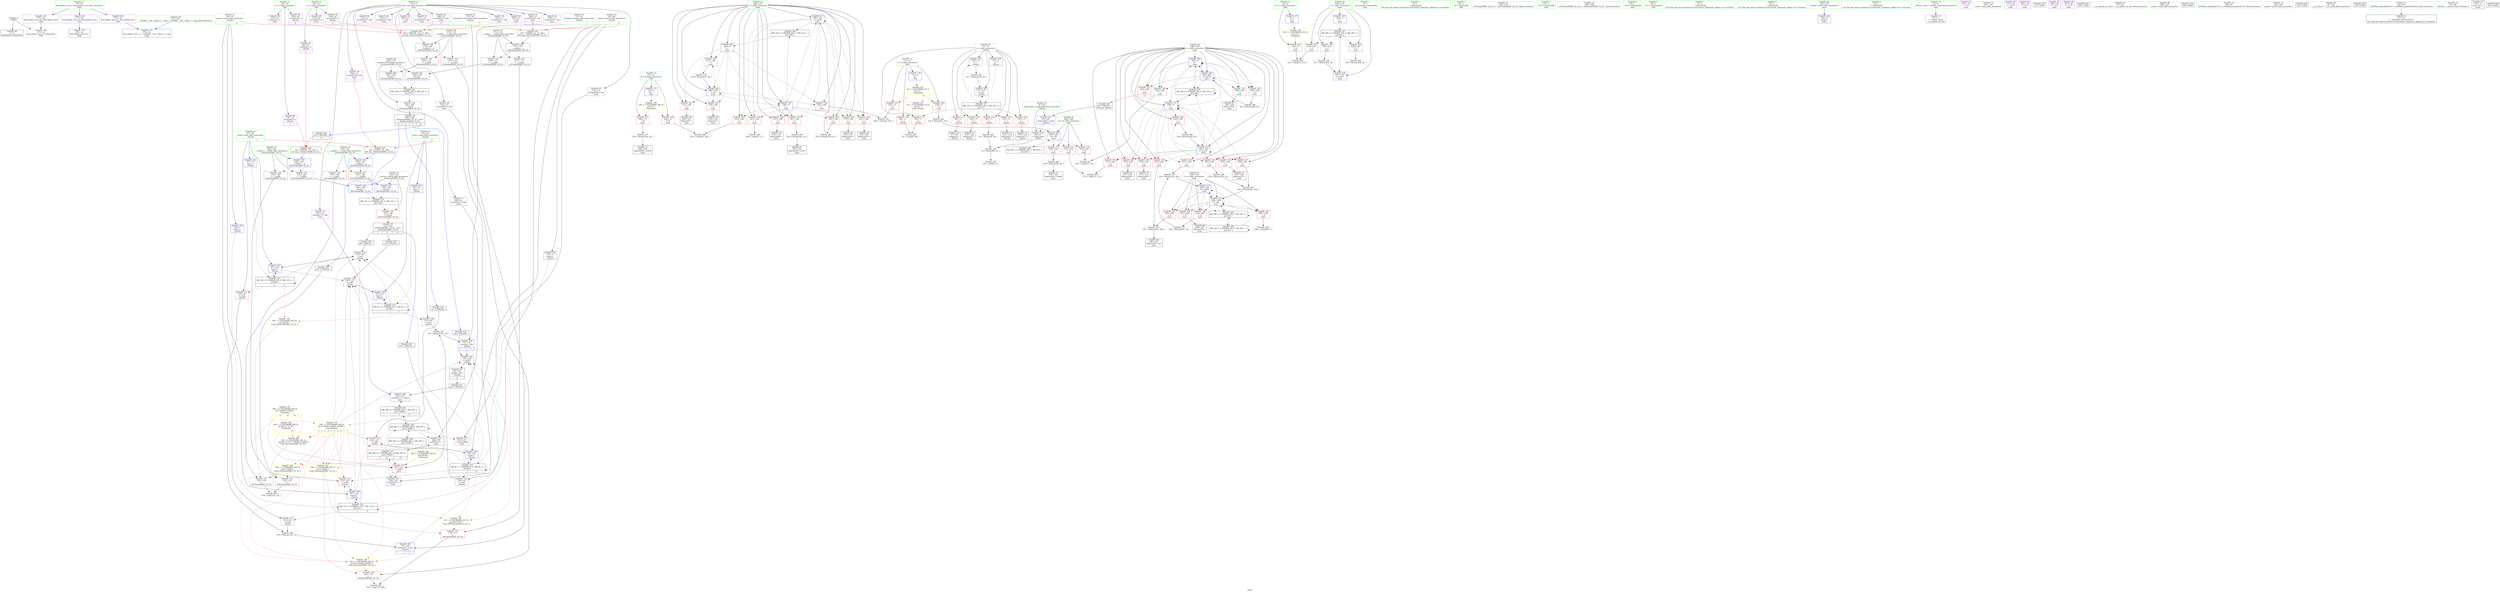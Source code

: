 digraph "SVFG" {
	label="SVFG";

	Node0x55add9ee6390 [shape=record,color=grey,label="{NodeID: 0\nNullPtr}"];
	Node0x55add9ee6390 -> Node0x55add9f0aa70[style=solid];
	Node0x55add9ee6390 -> Node0x55add9f12680[style=solid];
	Node0x55add9f51c40 [shape=record,color=black,label="{NodeID: 443\n142 = PHI(67, 63, 296, )\n0th arg _ZSt3minIiERKT_S2_S2_ }"];
	Node0x55add9f51c40 -> Node0x55add9f0d240[style=solid];
	Node0x55add9f335b0 [shape=record,color=yellow,style=double,label="{NodeID: 360\n32V_1 = ENCHI(MR_32V_0)\npts\{66 70 74 76 190000 210000 \}\nFun[_ZSt3minIiERKT_S2_S2_]}"];
	Node0x55add9f335b0 -> Node0x55add9f0fcf0[style=dashed];
	Node0x55add9f19d30 [shape=record,color=grey,label="{NodeID: 277\n345 = Binary(344, 92, )\n}"];
	Node0x55add9f19d30 -> Node0x55add9f0bc50[style=solid];
	Node0x55add9f0d240 [shape=record,color=blue,label="{NodeID: 194\n146\<--142\n__a.addr\<--__a\n_ZSt3minIiERKT_S2_S2_\n}"];
	Node0x55add9f0d240 -> Node0x55add9f0f9b0[style=dashed];
	Node0x55add9f0d240 -> Node0x55add9f0fa80[style=dashed];
	Node0x55add9f0a640 [shape=record,color=red,label="{NodeID: 111\n135\<--67\n\<--ymin\n_Z4calci\n}"];
	Node0x55add9f0a640 -> Node0x55add9f1adb0[style=solid];
	Node0x55add9f08940 [shape=record,color=green,label="{NodeID: 28\n71\<--72\ni\<--i_field_insensitive\n_Z4calci\n}"];
	Node0x55add9f08940 -> Node0x55add9f0a7e0[style=solid];
	Node0x55add9f08940 -> Node0x55add9f0a8b0[style=solid];
	Node0x55add9f08940 -> Node0x55add9f0f0c0[style=solid];
	Node0x55add9f08940 -> Node0x55add9f0f190[style=solid];
	Node0x55add9f08940 -> Node0x55add9f0f260[style=solid];
	Node0x55add9f08940 -> Node0x55add9f0f330[style=solid];
	Node0x55add9f08940 -> Node0x55add9f0f400[style=solid];
	Node0x55add9f08940 -> Node0x55add9f12b90[style=solid];
	Node0x55add9f08940 -> Node0x55add9f12fa0[style=solid];
	Node0x55add9f27680 [shape=record,color=black,label="{NodeID: 305\nMR_54V_2 = PHI(MR_54V_3, MR_54V_1, )\npts\{199 \}\n}"];
	Node0x55add9f27680 -> Node0x55add9f0dda0[style=dashed];
	Node0x55add9f27680 -> Node0x55add9f0e010[style=dashed];
	Node0x55add9f27680 -> Node0x55add9f27680[style=dashed];
	Node0x55add9f10440 [shape=record,color=red,label="{NodeID: 139\n224\<--196\n\<--i\nmain\n}"];
	Node0x55add9f10440 -> Node0x55add9f1c130[style=solid];
	Node0x55add9f0b020 [shape=record,color=black,label="{NodeID: 56\n59\<--139\n_Z4calci_ret\<--\n_Z4calci\n|{<s0>11}}"];
	Node0x55add9f0b020:s0 -> Node0x55add9f51080[style=solid,color=blue];
	Node0x55add9f11b00 [shape=record,color=red,label="{NodeID: 167\n213\<--202\n\<--t\nmain\n}"];
	Node0x55add9f11b00 -> Node0x55add9f1bfb0[style=solid];
	Node0x55add9f0c6e0 [shape=record,color=purple,label="{NodeID: 84\n315\<--15\narrayidx45\<--tab\nmain\n}"];
	Node0x55add9ee6650 [shape=record,color=green,label="{NodeID: 1\n7\<--1\n__dso_handle\<--dummyObj\nGlob }"];
	Node0x55add9f336f0 [shape=record,color=yellow,style=double,label="{NodeID: 361\n2V_1 = ENCHI(MR_2V_0)\npts\{12 \}\nFun[_Z4calci]}"];
	Node0x55add9f336f0 -> Node0x55add9f09fc0[style=dashed];
	Node0x55add9f19eb0 [shape=record,color=grey,label="{NodeID: 278\n357 = Binary(356, 92, )\n}"];
	Node0x55add9f19eb0 -> Node0x55add9f155a0[style=solid];
	Node0x55add9f0d310 [shape=record,color=blue,label="{NodeID: 195\n148\<--143\n__b.addr\<--__b\n_ZSt3minIiERKT_S2_S2_\n}"];
	Node0x55add9f0d310 -> Node0x55add9f0fb50[style=dashed];
	Node0x55add9f0d310 -> Node0x55add9f0fc20[style=dashed];
	Node0x55add9f0a710 [shape=record,color=red,label="{NodeID: 112\n134\<--69\n\<--ymax\n_Z4calci\n}"];
	Node0x55add9f0a710 -> Node0x55add9f1adb0[style=solid];
	Node0x55add9f08a10 [shape=record,color=green,label="{NodeID: 29\n73\<--74\nref.tmp\<--ref.tmp_field_insensitive\n_Z4calci\n|{|<s1>7}}"];
	Node0x55add9f08a10 -> Node0x55add9f0d0a0[style=solid];
	Node0x55add9f08a10:s1 -> Node0x55add9f51700[style=solid,color=red];
	Node0x55add9f27b80 [shape=record,color=black,label="{NodeID: 306\nMR_56V_2 = PHI(MR_56V_3, MR_56V_1, )\npts\{201 \}\n}"];
	Node0x55add9f27b80 -> Node0x55add9f15190[style=dashed];
	Node0x55add9f27b80 -> Node0x55add9f27b80[style=dashed];
	Node0x55add9f27b80 -> Node0x55add9f30180[style=dashed];
	Node0x55add9f10510 [shape=record,color=red,label="{NodeID: 140\n228\<--196\n\<--i\nmain\n}"];
	Node0x55add9f10510 -> Node0x55add9f0b290[style=solid];
	Node0x55add9f0b0f0 [shape=record,color=black,label="{NodeID: 57\n141\<--164\n_ZSt3minIiERKT_S2_S2__ret\<--\n_ZSt3minIiERKT_S2_S2_\n|{<s0>3|<s1>5|<s2>13}}"];
	Node0x55add9f0b0f0:s0 -> Node0x55add9f50a10[style=solid,color=blue];
	Node0x55add9f0b0f0:s1 -> Node0x55add9f50830[style=solid,color=blue];
	Node0x55add9f0b0f0:s2 -> Node0x55add9f51560[style=solid,color=blue];
	Node0x55add9f11bd0 [shape=record,color=red,label="{NodeID: 168\n338\<--202\n\<--t\nmain\n}"];
	Node0x55add9f11bd0 -> Node0x55add9f1a7b0[style=solid];
	Node0x55add9f0c7b0 [shape=record,color=purple,label="{NodeID: 85\n318\<--15\narrayidx47\<--tab\nmain\n}"];
	Node0x55add9f0c7b0 -> Node0x55add9f15260[style=solid];
	Node0x55add9ee6420 [shape=record,color=green,label="{NodeID: 2\n9\<--1\n\<--dummyObj\nCan only get source location for instruction, argument, global var or function.}"];
	Node0x55add9f1a030 [shape=record,color=grey,label="{NodeID: 279\n307 = Binary(305, 306, )\n}"];
	Node0x55add9f1a030 -> Node0x55add9f0b9e0[style=solid];
	Node0x55add9f0d3e0 [shape=record,color=blue,label="{NodeID: 196\n144\<--158\nretval\<--\n_ZSt3minIiERKT_S2_S2_\n}"];
	Node0x55add9f0d3e0 -> Node0x55add9f28f80[style=dashed];
	Node0x55add9f0a7e0 [shape=record,color=red,label="{NodeID: 113\n85\<--71\n\<--i\n_Z4calci\n}"];
	Node0x55add9f0a7e0 -> Node0x55add9f1bcb0[style=solid];
	Node0x55add9f08ae0 [shape=record,color=green,label="{NodeID: 30\n75\<--76\nref.tmp10\<--ref.tmp10_field_insensitive\n_Z4calci\n|{|<s1>7}}"];
	Node0x55add9f08ae0 -> Node0x55add9f0d170[style=solid];
	Node0x55add9f08ae0:s1 -> Node0x55add9f51a40[style=solid,color=red];
	Node0x55add9f28080 [shape=record,color=black,label="{NodeID: 307\nMR_58V_3 = PHI(MR_58V_4, MR_58V_2, )\npts\{203 \}\n}"];
	Node0x55add9f28080 -> Node0x55add9f11b00[style=dashed];
	Node0x55add9f28080 -> Node0x55add9f11bd0[style=dashed];
	Node0x55add9f28080 -> Node0x55add9f11ca0[style=dashed];
	Node0x55add9f28080 -> Node0x55add9f155a0[style=dashed];
	Node0x55add9f105e0 [shape=record,color=red,label="{NodeID: 141\n231\<--196\n\<--i\nmain\n}"];
	Node0x55add9f105e0 -> Node0x55add9f0b360[style=solid];
	Node0x55add9f0b1c0 [shape=record,color=black,label="{NodeID: 58\n166\<--189\n_ZSt3maxIiERKT_S2_S2__ret\<--\n_ZSt3maxIiERKT_S2_S2_\n|{<s0>4|<s1>6|<s2>7|<s3>12}}"];
	Node0x55add9f0b1c0:s0 -> Node0x55add9f50720[style=solid,color=blue];
	Node0x55add9f0b1c0:s1 -> Node0x55add9f50bf0[style=solid,color=blue];
	Node0x55add9f0b1c0:s2 -> Node0x55add9f50d00[style=solid,color=blue];
	Node0x55add9f0b1c0:s3 -> Node0x55add9f51190[style=solid,color=blue];
	Node0x55add9f31080 [shape=record,color=black,label="{NodeID: 335\nMR_28V_4 = PHI(MR_28V_5, MR_28V_3, )\npts\{170000 \}\n|{|<s2>11}}"];
	Node0x55add9f31080 -> Node0x55add9f0de70[style=dashed];
	Node0x55add9f31080 -> Node0x55add9f2f780[style=dashed];
	Node0x55add9f31080:s2 -> Node0x55add9f2aab0[style=dashed,color=red];
	Node0x55add9f11ca0 [shape=record,color=red,label="{NodeID: 169\n356\<--202\n\<--t\nmain\n}"];
	Node0x55add9f11ca0 -> Node0x55add9f19eb0[style=solid];
	Node0x55add9f0c880 [shape=record,color=purple,label="{NodeID: 86\n347\<--15\narrayidx61\<--tab\nmain\n}"];
	Node0x55add9efcc80 [shape=record,color=green,label="{NodeID: 3\n22\<--1\n.str\<--dummyObj\nGlob }"];
	Node0x55add9f1a1b0 [shape=record,color=grey,label="{NodeID: 280\n329 = Binary(328, 92, )\n}"];
	Node0x55add9f1a1b0 -> Node0x55add9f15400[style=solid];
	Node0x55add9f0d4b0 [shape=record,color=blue,label="{NodeID: 197\n144\<--161\nretval\<--\n_ZSt3minIiERKT_S2_S2_\n}"];
	Node0x55add9f0d4b0 -> Node0x55add9f28f80[style=dashed];
	Node0x55add9f0a8b0 [shape=record,color=red,label="{NodeID: 114\n90\<--71\n\<--i\n_Z4calci\n}"];
	Node0x55add9f0a8b0 -> Node0x55add9f1a4b0[style=solid];
	Node0x55add9f08bb0 [shape=record,color=green,label="{NodeID: 31\n100\<--101\n_ZSt3minIiERKT_S2_S2_\<--_ZSt3minIiERKT_S2_S2__field_insensitive\n}"];
	Node0x55add9f28580 [shape=record,color=black,label="{NodeID: 308\nMR_60V_2 = PHI(MR_60V_3, MR_60V_1, )\npts\{205 \}\n}"];
	Node0x55add9f28580 -> Node0x55add9f0da60[style=dashed];
	Node0x55add9f106b0 [shape=record,color=red,label="{NodeID: 142\n237\<--196\n\<--i\nmain\n}"];
	Node0x55add9f106b0 -> Node0x55add9f0ecd0[style=solid];
	Node0x55add9f0b290 [shape=record,color=black,label="{NodeID: 59\n229\<--228\nidxprom\<--\nmain\n}"];
	Node0x55add9f31580 [shape=record,color=yellow,style=double,label="{NodeID: 336\n45V_1 = ENCHI(MR_45V_0)\npts\{10 \}\nFun[main]}"];
	Node0x55add9f31580 -> Node0x55add9f09ef0[style=dashed];
	Node0x55add9f11d70 [shape=record,color=red,label="{NodeID: 170\n253\<--204\n\<--m\nmain\n}"];
	Node0x55add9f11d70 -> Node0x55add9f1bb30[style=solid];
	Node0x55add9f0c950 [shape=record,color=purple,label="{NodeID: 87\n351\<--15\narrayidx64\<--tab\nmain\n}"];
	Node0x55add9f0c950 -> Node0x55add9f120b0[style=solid];
	Node0x55add9efcd10 [shape=record,color=green,label="{NodeID: 4\n24\<--1\n.str.1\<--dummyObj\nGlob }"];
	Node0x55add9f1a330 [shape=record,color=grey,label="{NodeID: 281\n335 = Binary(334, 92, )\n}"];
	Node0x55add9f1a330 -> Node0x55add9f154d0[style=solid];
	Node0x55add9f0d580 [shape=record,color=blue,label="{NodeID: 198\n171\<--167\n__a.addr\<--__a\n_ZSt3maxIiERKT_S2_S2_\n}"];
	Node0x55add9f0d580 -> Node0x55add9f0ff60[style=dashed];
	Node0x55add9f0d580 -> Node0x55add9f10030[style=dashed];
	Node0x55add9f0f0c0 [shape=record,color=red,label="{NodeID: 115\n96\<--71\n\<--i\n_Z4calci\n}"];
	Node0x55add9f0f0c0 -> Node0x55add9f0ace0[style=solid];
	Node0x55add9f08c80 [shape=record,color=green,label="{NodeID: 32\n108\<--109\n_ZSt3maxIiERKT_S2_S2_\<--_ZSt3maxIiERKT_S2_S2__field_insensitive\n}"];
	Node0x55add9f28a80 [shape=record,color=black,label="{NodeID: 309\nMR_28V_2 = PHI(MR_28V_3, MR_28V_1, )\npts\{170000 \}\n}"];
	Node0x55add9f28a80 -> Node0x55add9f2f780[style=dashed];
	Node0x55add9f10780 [shape=record,color=red,label="{NodeID: 143\n243\<--196\n\<--i\nmain\n}"];
	Node0x55add9f10780 -> Node0x55add9f1b6b0[style=solid];
	Node0x55add9f0b360 [shape=record,color=black,label="{NodeID: 60\n232\<--231\nidxprom5\<--\nmain\n}"];
	Node0x55add9f320a0 [shape=record,color=yellow,style=double,label="{NodeID: 337\n2V_1 = ENCHI(MR_2V_0)\npts\{12 \}\nFun[main]|{|<s2>11}}"];
	Node0x55add9f320a0 -> Node0x55add9f0a090[style=dashed];
	Node0x55add9f320a0 -> Node0x55add9f0a160[style=dashed];
	Node0x55add9f320a0:s2 -> Node0x55add9f336f0[style=dashed,color=red];
	Node0x55add9f11e40 [shape=record,color=red,label="{NodeID: 171\n272\<--204\n\<--m\nmain\n}"];
	Node0x55add9f11e40 -> Node0x55add9f1c430[style=solid];
	Node0x55add9f0ca20 [shape=record,color=purple,label="{NodeID: 88\n114\<--18\narrayidx5\<--x\n_Z4calci\n|{<s0>5}}"];
	Node0x55add9f0ca20:s0 -> Node0x55add9bd9df0[style=solid,color=red];
	Node0x55add9efce00 [shape=record,color=green,label="{NodeID: 5\n26\<--1\n.str.2\<--dummyObj\nGlob }"];
	Node0x55add9f1a4b0 [shape=record,color=grey,label="{NodeID: 282\n91 = Binary(92, 90, )\n}"];
	Node0x55add9f1a4b0 -> Node0x55add9f1a630[style=solid];
	Node0x55add9f0d650 [shape=record,color=blue,label="{NodeID: 199\n173\<--168\n__b.addr\<--__b\n_ZSt3maxIiERKT_S2_S2_\n}"];
	Node0x55add9f0d650 -> Node0x55add9f10100[style=dashed];
	Node0x55add9f0d650 -> Node0x55add9f101d0[style=dashed];
	Node0x55add9f0f190 [shape=record,color=red,label="{NodeID: 116\n104\<--71\n\<--i\n_Z4calci\n}"];
	Node0x55add9f0f190 -> Node0x55add9f0adb0[style=solid];
	Node0x55add9f08d50 [shape=record,color=green,label="{NodeID: 33\n144\<--145\nretval\<--retval_field_insensitive\n_ZSt3minIiERKT_S2_S2_\n}"];
	Node0x55add9f08d50 -> Node0x55add9f0f8e0[style=solid];
	Node0x55add9f08d50 -> Node0x55add9f0d3e0[style=solid];
	Node0x55add9f08d50 -> Node0x55add9f0d4b0[style=solid];
	Node0x55add9f28f80 [shape=record,color=black,label="{NodeID: 310\nMR_22V_3 = PHI(MR_22V_4, MR_22V_2, )\npts\{145 \}\n}"];
	Node0x55add9f28f80 -> Node0x55add9f0f8e0[style=dashed];
	Node0x55add9f10850 [shape=record,color=red,label="{NodeID: 144\n247\<--196\n\<--i\nmain\n}"];
	Node0x55add9f10850 -> Node0x55add9f1b830[style=solid];
	Node0x55add9f0b430 [shape=record,color=black,label="{NodeID: 61\n259\<--258\nidxprom16\<--\nmain\n}"];
	Node0x55add9f32180 [shape=record,color=yellow,style=double,label="{NodeID: 338\n48V_1 = ENCHI(MR_48V_0)\npts\{14 \}\nFun[main]}"];
	Node0x55add9f32180 -> Node0x55add9f0a230[style=dashed];
	Node0x55add9f32180 -> Node0x55add9f0a300[style=dashed];
	Node0x55add9f11f10 [shape=record,color=red,label="{NodeID: 172\n348\<--204\n\<--m\nmain\n}"];
	Node0x55add9f11f10 -> Node0x55add9f1a930[style=solid];
	Node0x55add9f0caf0 [shape=record,color=purple,label="{NodeID: 89\n120\<--18\narrayidx8\<--x\n_Z4calci\n|{<s0>6}}"];
	Node0x55add9f0caf0:s0 -> Node0x55add9f51a40[style=solid,color=red];
	Node0x55add9efce90 [shape=record,color=green,label="{NodeID: 6\n28\<--1\n.str.3\<--dummyObj\nGlob }"];
	Node0x55add9f1a630 [shape=record,color=grey,label="{NodeID: 283\n93 = Binary(89, 91, )\n}"];
	Node0x55add9f1a630 -> Node0x55add9f1c2b0[style=solid];
	Node0x55add9f0d720 [shape=record,color=blue,label="{NodeID: 200\n169\<--183\nretval\<--\n_ZSt3maxIiERKT_S2_S2_\n}"];
	Node0x55add9f0d720 -> Node0x55add9f2bb80[style=dashed];
	Node0x55add9f0f260 [shape=record,color=red,label="{NodeID: 117\n112\<--71\n\<--i\n_Z4calci\n}"];
	Node0x55add9f0f260 -> Node0x55add9f0ae80[style=solid];
	Node0x55add9f08e20 [shape=record,color=green,label="{NodeID: 34\n146\<--147\n__a.addr\<--__a.addr_field_insensitive\n_ZSt3minIiERKT_S2_S2_\n}"];
	Node0x55add9f08e20 -> Node0x55add9f0f9b0[style=solid];
	Node0x55add9f08e20 -> Node0x55add9f0fa80[style=solid];
	Node0x55add9f08e20 -> Node0x55add9f0d240[style=solid];
	Node0x55add9f10920 [shape=record,color=red,label="{NodeID: 145\n275\<--196\n\<--i\nmain\n}"];
	Node0x55add9f10920 -> Node0x55add9f0b500[style=solid];
	Node0x55add9f0b500 [shape=record,color=black,label="{NodeID: 62\n276\<--275\nidxprom24\<--\nmain\n}"];
	Node0x55add9f11fe0 [shape=record,color=red,label="{NodeID: 173\n312\<--311\n\<--call43\nmain\n}"];
	Node0x55add9f11fe0 -> Node0x55add9f15260[style=solid];
	Node0x55add9f0cbc0 [shape=record,color=purple,label="{NodeID: 90\n230\<--18\narrayidx\<--x\nmain\n}"];
	Node0x55add9ee6230 [shape=record,color=green,label="{NodeID: 7\n31\<--1\n\<--dummyObj\nCan only get source location for instruction, argument, global var or function.}"];
	Node0x55add9f1a7b0 [shape=record,color=grey,label="{NodeID: 284\n339 = Binary(338, 92, )\n}"];
	Node0x55add9f0d7f0 [shape=record,color=blue,label="{NodeID: 201\n169\<--186\nretval\<--\n_ZSt3maxIiERKT_S2_S2_\n}"];
	Node0x55add9f0d7f0 -> Node0x55add9f2bb80[style=dashed];
	Node0x55add9f0f330 [shape=record,color=red,label="{NodeID: 118\n118\<--71\n\<--i\n_Z4calci\n}"];
	Node0x55add9f0f330 -> Node0x55add9f0af50[style=solid];
	Node0x55add9f08ef0 [shape=record,color=green,label="{NodeID: 35\n148\<--149\n__b.addr\<--__b.addr_field_insensitive\n_ZSt3minIiERKT_S2_S2_\n}"];
	Node0x55add9f08ef0 -> Node0x55add9f0fb50[style=solid];
	Node0x55add9f08ef0 -> Node0x55add9f0fc20[style=solid];
	Node0x55add9f08ef0 -> Node0x55add9f0d310[style=solid];
	Node0x55add9f29980 [shape=record,color=black,label="{NodeID: 312\nMR_28V_9 = PHI(MR_28V_10, MR_28V_8, )\npts\{170000 \}\n|{|<s4>12|<s5>13}}"];
	Node0x55add9f29980 -> Node0x55add9f11fe0[style=dashed];
	Node0x55add9f29980 -> Node0x55add9f150c0[style=dashed];
	Node0x55add9f29980 -> Node0x55add9f15260[style=dashed];
	Node0x55add9f29980 -> Node0x55add9f2f780[style=dashed];
	Node0x55add9f29980:s4 -> Node0x55add9f32e20[style=dashed,color=red];
	Node0x55add9f29980:s5 -> Node0x55add9f333f0[style=dashed,color=red];
	Node0x55add9f109f0 [shape=record,color=red,label="{NodeID: 146\n291\<--196\n\<--i\nmain\n}"];
	Node0x55add9f109f0 -> Node0x55add9f0b6a0[style=solid];
	Node0x55add9f0b5d0 [shape=record,color=black,label="{NodeID: 63\n279\<--278\nidxprom26\<--\nmain\n}"];
	Node0x55add9f120b0 [shape=record,color=red,label="{NodeID: 174\n352\<--351\n\<--arrayidx64\nmain\n}"];
	Node0x55add9f0cc90 [shape=record,color=purple,label="{NodeID: 91\n98\<--20\narrayidx\<--y\n_Z4calci\n|{<s0>3}}"];
	Node0x55add9f0cc90:s0 -> Node0x55add9bd9df0[style=solid,color=red];
	Node0x55add9ee62c0 [shape=record,color=green,label="{NodeID: 8\n79\<--1\n\<--dummyObj\nCan only get source location for instruction, argument, global var or function.}"];
	Node0x55add9f1a930 [shape=record,color=grey,label="{NodeID: 285\n349 = Binary(348, 92, )\n}"];
	Node0x55add9f1a930 -> Node0x55add9f0bd20[style=solid];
	Node0x55add9f0d8c0 [shape=record,color=blue,label="{NodeID: 202\n194\<--9\nretval\<--\nmain\n}"];
	Node0x55add9f0f400 [shape=record,color=red,label="{NodeID: 119\n126\<--71\n\<--i\n_Z4calci\n}"];
	Node0x55add9f0f400 -> Node0x55add9f1b230[style=solid];
	Node0x55add9f08fc0 [shape=record,color=green,label="{NodeID: 36\n169\<--170\nretval\<--retval_field_insensitive\n_ZSt3maxIiERKT_S2_S2_\n}"];
	Node0x55add9f08fc0 -> Node0x55add9f0fe90[style=solid];
	Node0x55add9f08fc0 -> Node0x55add9f0d720[style=solid];
	Node0x55add9f08fc0 -> Node0x55add9f0d7f0[style=solid];
	Node0x55add9f29e80 [shape=record,color=black,label="{NodeID: 313\nMR_6V_3 = PHI(MR_6V_5, MR_6V_2, )\npts\{64 \}\n|{|<s5>5}}"];
	Node0x55add9f29e80 -> Node0x55add9f0a4a0[style=dashed];
	Node0x55add9f29e80 -> Node0x55add9f0f4d0[style=dashed];
	Node0x55add9f29e80 -> Node0x55add9f0f670[style=dashed];
	Node0x55add9f29e80 -> Node0x55add9f12e00[style=dashed];
	Node0x55add9f29e80 -> Node0x55add9f29e80[style=dashed];
	Node0x55add9f29e80:s5 -> Node0x55add9f334d0[style=dashed,color=red];
	Node0x55add9f10ac0 [shape=record,color=red,label="{NodeID: 147\n301\<--196\n\<--i\nmain\n}"];
	Node0x55add9f10ac0 -> Node0x55add9f1b0b0[style=solid];
	Node0x55add9f0b6a0 [shape=record,color=black,label="{NodeID: 64\n292\<--291\nidxprom31\<--\nmain\n}"];
	Node0x55add9f12180 [shape=record,color=blue,label="{NodeID: 175\n8\<--9\ntc\<--\nGlob }"];
	Node0x55add9f12180 -> Node0x55add9f31580[style=dashed];
	Node0x55add9f0cd60 [shape=record,color=purple,label="{NodeID: 92\n106\<--20\narrayidx2\<--y\n_Z4calci\n|{<s0>4}}"];
	Node0x55add9f0cd60:s0 -> Node0x55add9f51a40[style=solid,color=red];
	Node0x55add9efdb00 [shape=record,color=green,label="{NodeID: 9\n92\<--1\n\<--dummyObj\nCan only get source location for instruction, argument, global var or function.}"];
	Node0x55add9f1aab0 [shape=record,color=grey,label="{NodeID: 286\n265 = Binary(264, 92, )\n}"];
	Node0x55add9f1aab0 -> Node0x55add9f0df40[style=solid];
	Node0x55add9f0d990 [shape=record,color=blue,label="{NodeID: 203\n202\<--9\nt\<--\nmain\n}"];
	Node0x55add9f0d990 -> Node0x55add9f28080[style=dashed];
	Node0x55add9f0f4d0 [shape=record,color=red,label="{NodeID: 120\n102\<--99\n\<--call\n_Z4calci\n}"];
	Node0x55add9f0f4d0 -> Node0x55add9f12c60[style=solid];
	Node0x55add9f09090 [shape=record,color=green,label="{NodeID: 37\n171\<--172\n__a.addr\<--__a.addr_field_insensitive\n_ZSt3maxIiERKT_S2_S2_\n}"];
	Node0x55add9f09090 -> Node0x55add9f0ff60[style=solid];
	Node0x55add9f09090 -> Node0x55add9f10030[style=solid];
	Node0x55add9f09090 -> Node0x55add9f0d580[style=solid];
	Node0x55add9f2ab90 [shape=record,color=black,label="{NodeID: 314\nMR_8V_3 = PHI(MR_8V_5, MR_8V_2, )\npts\{66 \}\n|{|<s8>6}}"];
	Node0x55add9f2ab90 -> Node0x55add9f0a570[style=dashed];
	Node0x55add9f2ab90 -> Node0x55add9f0f4d0[style=dashed];
	Node0x55add9f2ab90 -> Node0x55add9f0f5a0[style=dashed];
	Node0x55add9f2ab90 -> Node0x55add9f0f670[style=dashed];
	Node0x55add9f2ab90 -> Node0x55add9f0f740[style=dashed];
	Node0x55add9f2ab90 -> Node0x55add9f0f810[style=dashed];
	Node0x55add9f2ab90 -> Node0x55add9f12ed0[style=dashed];
	Node0x55add9f2ab90 -> Node0x55add9f2ab90[style=dashed];
	Node0x55add9f2ab90:s8 -> Node0x55add9f32f00[style=dashed,color=red];
	Node0x55add9f10b90 [shape=record,color=red,label="{NodeID: 148\n313\<--196\n\<--i\nmain\n}"];
	Node0x55add9f10b90 -> Node0x55add9f0bab0[style=solid];
	Node0x55add9f0b770 [shape=record,color=black,label="{NodeID: 65\n295\<--294\nidxprom33\<--\nmain\n}"];
	Node0x55add9bd9df0 [shape=record,color=black,label="{NodeID: 425\n143 = PHI(98, 114, 310, )\n1st arg _ZSt3minIiERKT_S2_S2_ }"];
	Node0x55add9bd9df0 -> Node0x55add9f0d310[style=solid];
	Node0x55add9f12280 [shape=record,color=blue,label="{NodeID: 176\n11\<--9\nn\<--\nGlob }"];
	Node0x55add9f12280 -> Node0x55add9f320a0[style=dashed];
	Node0x55add9f0ce30 [shape=record,color=purple,label="{NodeID: 93\n233\<--20\narrayidx6\<--y\nmain\n}"];
	Node0x55add9efdbd0 [shape=record,color=green,label="{NodeID: 10\n4\<--6\n_ZStL8__ioinit\<--_ZStL8__ioinit_field_insensitive\nGlob }"];
	Node0x55add9efdbd0 -> Node0x55add9f0bdf0[style=solid];
	Node0x55add9f2aab0 [shape=record,color=yellow,style=double,label="{NodeID: 370\n20V_1 = ENCHI(MR_20V_0)\npts\{170000 190000 210000 \}\nFun[_Z4calci]|{|<s5>3|<s6>3|<s7>4|<s8>4|<s9>5|<s10>5|<s11>6|<s12>6|<s13>7|<s14>7}}"];
	Node0x55add9f2aab0 -> Node0x55add9f0f4d0[style=dashed];
	Node0x55add9f2aab0 -> Node0x55add9f0f5a0[style=dashed];
	Node0x55add9f2aab0 -> Node0x55add9f0f670[style=dashed];
	Node0x55add9f2aab0 -> Node0x55add9f0f740[style=dashed];
	Node0x55add9f2aab0 -> Node0x55add9f0f810[style=dashed];
	Node0x55add9f2aab0:s5 -> Node0x55add9f333f0[style=dashed,color=red];
	Node0x55add9f2aab0:s6 -> Node0x55add9f335b0[style=dashed,color=red];
	Node0x55add9f2aab0:s7 -> Node0x55add9f32e20[style=dashed,color=red];
	Node0x55add9f2aab0:s8 -> Node0x55add9f32fe0[style=dashed,color=red];
	Node0x55add9f2aab0:s9 -> Node0x55add9f333f0[style=dashed,color=red];
	Node0x55add9f2aab0:s10 -> Node0x55add9f335b0[style=dashed,color=red];
	Node0x55add9f2aab0:s11 -> Node0x55add9f32e20[style=dashed,color=red];
	Node0x55add9f2aab0:s12 -> Node0x55add9f32fe0[style=dashed,color=red];
	Node0x55add9f2aab0:s13 -> Node0x55add9f32e20[style=dashed,color=red];
	Node0x55add9f2aab0:s14 -> Node0x55add9f32fe0[style=dashed,color=red];
	Node0x55add9f1ac30 [shape=record,color=grey,label="{NodeID: 287\n132 = Binary(130, 131, )\n}"];
	Node0x55add9f1ac30 -> Node0x55add9f0d0a0[style=solid];
	Node0x55add9f0da60 [shape=record,color=blue,label="{NodeID: 204\n204\<--220\nm\<--shl\nmain\n}"];
	Node0x55add9f0da60 -> Node0x55add9f11d70[style=dashed];
	Node0x55add9f0da60 -> Node0x55add9f11e40[style=dashed];
	Node0x55add9f0da60 -> Node0x55add9f11f10[style=dashed];
	Node0x55add9f0da60 -> Node0x55add9f28580[style=dashed];
	Node0x55add9f0f5a0 [shape=record,color=red,label="{NodeID: 121\n110\<--107\n\<--call3\n_Z4calci\n}"];
	Node0x55add9f0f5a0 -> Node0x55add9f12d30[style=solid];
	Node0x55add9f09160 [shape=record,color=green,label="{NodeID: 38\n173\<--174\n__b.addr\<--__b.addr_field_insensitive\n_ZSt3maxIiERKT_S2_S2_\n}"];
	Node0x55add9f09160 -> Node0x55add9f10100[style=solid];
	Node0x55add9f09160 -> Node0x55add9f101d0[style=solid];
	Node0x55add9f09160 -> Node0x55add9f0d650[style=solid];
	Node0x55add9f2ac80 [shape=record,color=black,label="{NodeID: 315\nMR_10V_3 = PHI(MR_10V_5, MR_10V_2, )\npts\{68 \}\n|{|<s4>3}}"];
	Node0x55add9f2ac80 -> Node0x55add9f0a640[style=dashed];
	Node0x55add9f2ac80 -> Node0x55add9f0f4d0[style=dashed];
	Node0x55add9f2ac80 -> Node0x55add9f12c60[style=dashed];
	Node0x55add9f2ac80 -> Node0x55add9f2ac80[style=dashed];
	Node0x55add9f2ac80:s4 -> Node0x55add9f334d0[style=dashed,color=red];
	Node0x55add9f10c60 [shape=record,color=red,label="{NodeID: 149\n334\<--196\n\<--i\nmain\n}"];
	Node0x55add9f10c60 -> Node0x55add9f1a330[style=solid];
	Node0x55add9f0b840 [shape=record,color=black,label="{NodeID: 66\n298\<--297\nidxprom35\<--\nmain\n}"];
	Node0x55add9f50610 [shape=record,color=black,label="{NodeID: 426\n60 = PHI(256, )\n0th arg _Z4calci }"];
	Node0x55add9f50610 -> Node0x55add9f12780[style=solid];
	Node0x55add9f12380 [shape=record,color=blue,label="{NodeID: 177\n13\<--9\nK\<--\nGlob }"];
	Node0x55add9f12380 -> Node0x55add9f32180[style=dashed];
	Node0x55add9f0cf00 [shape=record,color=purple,label="{NodeID: 94\n207\<--22\n\<--.str\nmain\n}"];
	Node0x55add9efc7e0 [shape=record,color=green,label="{NodeID: 11\n8\<--10\ntc\<--tc_field_insensitive\nGlob }"];
	Node0x55add9efc7e0 -> Node0x55add9f09ef0[style=solid];
	Node0x55add9efc7e0 -> Node0x55add9f12180[style=solid];
	Node0x55add9f1adb0 [shape=record,color=grey,label="{NodeID: 288\n136 = Binary(134, 135, )\n}"];
	Node0x55add9f1adb0 -> Node0x55add9f0d170[style=solid];
	Node0x55add9f0db30 [shape=record,color=blue,label="{NodeID: 205\n196\<--9\ni\<--\nmain\n}"];
	Node0x55add9f0db30 -> Node0x55add9f10440[style=dashed];
	Node0x55add9f0db30 -> Node0x55add9f10510[style=dashed];
	Node0x55add9f0db30 -> Node0x55add9f105e0[style=dashed];
	Node0x55add9f0db30 -> Node0x55add9f106b0[style=dashed];
	Node0x55add9f0db30 -> Node0x55add9f0dc00[style=dashed];
	Node0x55add9f0db30 -> Node0x55add9f0dcd0[style=dashed];
	Node0x55add9f0f670 [shape=record,color=red,label="{NodeID: 122\n116\<--115\n\<--call6\n_Z4calci\n}"];
	Node0x55add9f0f670 -> Node0x55add9f12e00[style=solid];
	Node0x55add9f09230 [shape=record,color=green,label="{NodeID: 39\n191\<--192\nmain\<--main_field_insensitive\n}"];
	Node0x55add9f2b180 [shape=record,color=black,label="{NodeID: 316\nMR_12V_3 = PHI(MR_12V_5, MR_12V_2, )\npts\{70 \}\n|{|<s6>4}}"];
	Node0x55add9f2b180 -> Node0x55add9f0a710[style=dashed];
	Node0x55add9f2b180 -> Node0x55add9f0f4d0[style=dashed];
	Node0x55add9f2b180 -> Node0x55add9f0f5a0[style=dashed];
	Node0x55add9f2b180 -> Node0x55add9f0f810[style=dashed];
	Node0x55add9f2b180 -> Node0x55add9f12d30[style=dashed];
	Node0x55add9f2b180 -> Node0x55add9f2b180[style=dashed];
	Node0x55add9f2b180:s6 -> Node0x55add9f32f00[style=dashed,color=red];
	Node0x55add9f10d30 [shape=record,color=red,label="{NodeID: 150\n252\<--198\n\<--j\nmain\n}"];
	Node0x55add9f10d30 -> Node0x55add9f1bb30[style=solid];
	Node0x55add9f0b910 [shape=record,color=black,label="{NodeID: 67\n303\<--302\nidxprom38\<--sub37\nmain\n}"];
	Node0x55add9f50720 [shape=record,color=black,label="{NodeID: 427\n107 = PHI(166, )\n}"];
	Node0x55add9f50720 -> Node0x55add9f0f5a0[style=solid];
	Node0x55add9f12480 [shape=record,color=blue,label="{NodeID: 178\n371\<--31\nllvm.global_ctors_0\<--\nGlob }"];
	Node0x55add9f0cfd0 [shape=record,color=purple,label="{NodeID: 95\n217\<--24\n\<--.str.1\nmain\n}"];
	Node0x55add9efc8b0 [shape=record,color=green,label="{NodeID: 12\n11\<--12\nn\<--n_field_insensitive\nGlob }"];
	Node0x55add9efc8b0 -> Node0x55add9f09fc0[style=solid];
	Node0x55add9efc8b0 -> Node0x55add9f0a090[style=solid];
	Node0x55add9efc8b0 -> Node0x55add9f0a160[style=solid];
	Node0x55add9efc8b0 -> Node0x55add9f12280[style=solid];
	Node0x55add9f1af30 [shape=record,color=grey,label="{NodeID: 289\n283 = Binary(282, 92, )\n}"];
	Node0x55add9f1af30 -> Node0x55add9f0ee50[style=solid];
	Node0x55add9f0dc00 [shape=record,color=blue,label="{NodeID: 206\n196\<--238\ni\<--inc\nmain\n}"];
	Node0x55add9f0dc00 -> Node0x55add9f10440[style=dashed];
	Node0x55add9f0dc00 -> Node0x55add9f10510[style=dashed];
	Node0x55add9f0dc00 -> Node0x55add9f105e0[style=dashed];
	Node0x55add9f0dc00 -> Node0x55add9f106b0[style=dashed];
	Node0x55add9f0dc00 -> Node0x55add9f0dc00[style=dashed];
	Node0x55add9f0dc00 -> Node0x55add9f0dcd0[style=dashed];
	Node0x55add9f0f740 [shape=record,color=red,label="{NodeID: 123\n122\<--121\n\<--call9\n_Z4calci\n}"];
	Node0x55add9f0f740 -> Node0x55add9f12ed0[style=solid];
	Node0x55add9f09300 [shape=record,color=green,label="{NodeID: 40\n194\<--195\nretval\<--retval_field_insensitive\nmain\n}"];
	Node0x55add9f09300 -> Node0x55add9f0d8c0[style=solid];
	Node0x55add9f2b680 [shape=record,color=black,label="{NodeID: 317\nMR_14V_3 = PHI(MR_14V_4, MR_14V_2, )\npts\{72 \}\n}"];
	Node0x55add9f2b680 -> Node0x55add9f0a7e0[style=dashed];
	Node0x55add9f2b680 -> Node0x55add9f0a8b0[style=dashed];
	Node0x55add9f2b680 -> Node0x55add9f0f0c0[style=dashed];
	Node0x55add9f2b680 -> Node0x55add9f0f190[style=dashed];
	Node0x55add9f2b680 -> Node0x55add9f0f260[style=dashed];
	Node0x55add9f2b680 -> Node0x55add9f0f330[style=dashed];
	Node0x55add9f2b680 -> Node0x55add9f0f400[style=dashed];
	Node0x55add9f2b680 -> Node0x55add9f12fa0[style=dashed];
	Node0x55add9f10e00 [shape=record,color=red,label="{NodeID: 151\n256\<--198\n\<--j\nmain\n|{<s0>11}}"];
	Node0x55add9f10e00:s0 -> Node0x55add9f50610[style=solid,color=red];
	Node0x55add9f0b9e0 [shape=record,color=black,label="{NodeID: 68\n308\<--307\nidxprom40\<--xor\nmain\n}"];
	Node0x55add9f50830 [shape=record,color=black,label="{NodeID: 428\n115 = PHI(141, )\n}"];
	Node0x55add9f50830 -> Node0x55add9f0f670[style=solid];
	Node0x55add9f12580 [shape=record,color=blue,label="{NodeID: 179\n372\<--32\nllvm.global_ctors_1\<--_GLOBAL__sub_I_ilham_1_1.cpp\nGlob }"];
	Node0x55add9f09980 [shape=record,color=purple,label="{NodeID: 96\n234\<--24\n\<--.str.1\nmain\n}"];
	Node0x55add9efc980 [shape=record,color=green,label="{NodeID: 13\n13\<--14\nK\<--K_field_insensitive\nGlob }"];
	Node0x55add9efc980 -> Node0x55add9f0a230[style=solid];
	Node0x55add9efc980 -> Node0x55add9f0a300[style=solid];
	Node0x55add9efc980 -> Node0x55add9f12380[style=solid];
	Node0x55add9f1b0b0 [shape=record,color=grey,label="{NodeID: 290\n302 = Binary(301, 92, )\n}"];
	Node0x55add9f1b0b0 -> Node0x55add9f0b910[style=solid];
	Node0x55add9f0dcd0 [shape=record,color=blue,label="{NodeID: 207\n196\<--9\ni\<--\nmain\n}"];
	Node0x55add9f0dcd0 -> Node0x55add9f10780[style=dashed];
	Node0x55add9f0dcd0 -> Node0x55add9f10850[style=dashed];
	Node0x55add9f0dcd0 -> Node0x55add9f10920[style=dashed];
	Node0x55add9f0dcd0 -> Node0x55add9f109f0[style=dashed];
	Node0x55add9f0dcd0 -> Node0x55add9f10ac0[style=dashed];
	Node0x55add9f0dcd0 -> Node0x55add9f10b90[style=dashed];
	Node0x55add9f0dcd0 -> Node0x55add9f10c60[style=dashed];
	Node0x55add9f0dcd0 -> Node0x55add9f154d0[style=dashed];
	Node0x55add9f0dcd0 -> Node0x55add9f27180[style=dashed];
	Node0x55add9f0f810 [shape=record,color=red,label="{NodeID: 124\n139\<--138\n\<--call12\n_Z4calci\n}"];
	Node0x55add9f0f810 -> Node0x55add9f0b020[style=solid];
	Node0x55add9f093d0 [shape=record,color=green,label="{NodeID: 41\n196\<--197\ni\<--i_field_insensitive\nmain\n}"];
	Node0x55add9f093d0 -> Node0x55add9f10440[style=solid];
	Node0x55add9f093d0 -> Node0x55add9f10510[style=solid];
	Node0x55add9f093d0 -> Node0x55add9f105e0[style=solid];
	Node0x55add9f093d0 -> Node0x55add9f106b0[style=solid];
	Node0x55add9f093d0 -> Node0x55add9f10780[style=solid];
	Node0x55add9f093d0 -> Node0x55add9f10850[style=solid];
	Node0x55add9f093d0 -> Node0x55add9f10920[style=solid];
	Node0x55add9f093d0 -> Node0x55add9f109f0[style=solid];
	Node0x55add9f093d0 -> Node0x55add9f10ac0[style=solid];
	Node0x55add9f093d0 -> Node0x55add9f10b90[style=solid];
	Node0x55add9f093d0 -> Node0x55add9f10c60[style=solid];
	Node0x55add9f093d0 -> Node0x55add9f0db30[style=solid];
	Node0x55add9f093d0 -> Node0x55add9f0dc00[style=solid];
	Node0x55add9f093d0 -> Node0x55add9f0dcd0[style=solid];
	Node0x55add9f093d0 -> Node0x55add9f154d0[style=solid];
	Node0x55add9f2bb80 [shape=record,color=black,label="{NodeID: 318\nMR_34V_3 = PHI(MR_34V_4, MR_34V_2, )\npts\{170 \}\n}"];
	Node0x55add9f2bb80 -> Node0x55add9f0fe90[style=dashed];
	Node0x55add9f10ed0 [shape=record,color=red,label="{NodeID: 152\n258\<--198\n\<--j\nmain\n}"];
	Node0x55add9f10ed0 -> Node0x55add9f0b430[style=solid];
	Node0x55add9f0bab0 [shape=record,color=black,label="{NodeID: 69\n314\<--313\nidxprom44\<--\nmain\n}"];
	Node0x55add9f50940 [shape=record,color=black,label="{NodeID: 429\n42 = PHI()\n}"];
	Node0x55add9f32880 [shape=record,color=yellow,style=double,label="{NodeID: 346\n30V_1 = ENCHI(MR_30V_0)\npts\{64 68 \}\nFun[main]}"];
	Node0x55add9f32880 -> Node0x55add9f11fe0[style=dashed];
	Node0x55add9f12680 [shape=record,color=blue, style = dotted,label="{NodeID: 180\n373\<--3\nllvm.global_ctors_2\<--dummyVal\nGlob }"];
	Node0x55add9f09a50 [shape=record,color=purple,label="{NodeID: 97\n340\<--26\n\<--.str.2\nmain\n}"];
	Node0x55add9efd360 [shape=record,color=green,label="{NodeID: 14\n15\<--17\ntab\<--tab_field_insensitive\nGlob }"];
	Node0x55add9efd360 -> Node0x55add9f0bec0[style=solid];
	Node0x55add9efd360 -> Node0x55add9f0bf90[style=solid];
	Node0x55add9efd360 -> Node0x55add9f0c060[style=solid];
	Node0x55add9efd360 -> Node0x55add9f0c130[style=solid];
	Node0x55add9efd360 -> Node0x55add9f0c200[style=solid];
	Node0x55add9efd360 -> Node0x55add9f0c2d0[style=solid];
	Node0x55add9efd360 -> Node0x55add9f0c3a0[style=solid];
	Node0x55add9efd360 -> Node0x55add9f0c470[style=solid];
	Node0x55add9efd360 -> Node0x55add9f0c540[style=solid];
	Node0x55add9efd360 -> Node0x55add9f0c610[style=solid];
	Node0x55add9efd360 -> Node0x55add9f0c6e0[style=solid];
	Node0x55add9efd360 -> Node0x55add9f0c7b0[style=solid];
	Node0x55add9efd360 -> Node0x55add9f0c880[style=solid];
	Node0x55add9efd360 -> Node0x55add9f0c950[style=solid];
	Node0x55add9f1b230 [shape=record,color=grey,label="{NodeID: 291\n127 = Binary(126, 92, )\n}"];
	Node0x55add9f1b230 -> Node0x55add9f12fa0[style=solid];
	Node0x55add9f0dda0 [shape=record,color=blue,label="{NodeID: 208\n198\<--9\nj\<--\nmain\n}"];
	Node0x55add9f0dda0 -> Node0x55add9f10d30[style=dashed];
	Node0x55add9f0dda0 -> Node0x55add9f10e00[style=dashed];
	Node0x55add9f0dda0 -> Node0x55add9f10ed0[style=dashed];
	Node0x55add9f0dda0 -> Node0x55add9f10fa0[style=dashed];
	Node0x55add9f0dda0 -> Node0x55add9f0dda0[style=dashed];
	Node0x55add9f0dda0 -> Node0x55add9f0df40[style=dashed];
	Node0x55add9f0dda0 -> Node0x55add9f0e010[style=dashed];
	Node0x55add9f0dda0 -> Node0x55add9f27680[style=dashed];
	Node0x55add9f0f8e0 [shape=record,color=red,label="{NodeID: 125\n164\<--144\n\<--retval\n_ZSt3minIiERKT_S2_S2_\n}"];
	Node0x55add9f0f8e0 -> Node0x55add9f0b0f0[style=solid];
	Node0x55add9f094a0 [shape=record,color=green,label="{NodeID: 42\n198\<--199\nj\<--j_field_insensitive\nmain\n}"];
	Node0x55add9f094a0 -> Node0x55add9f10d30[style=solid];
	Node0x55add9f094a0 -> Node0x55add9f10e00[style=solid];
	Node0x55add9f094a0 -> Node0x55add9f10ed0[style=solid];
	Node0x55add9f094a0 -> Node0x55add9f10fa0[style=solid];
	Node0x55add9f094a0 -> Node0x55add9f11070[style=solid];
	Node0x55add9f094a0 -> Node0x55add9f11140[style=solid];
	Node0x55add9f094a0 -> Node0x55add9f11210[style=solid];
	Node0x55add9f094a0 -> Node0x55add9f112e0[style=solid];
	Node0x55add9f094a0 -> Node0x55add9f113b0[style=solid];
	Node0x55add9f094a0 -> Node0x55add9f11480[style=solid];
	Node0x55add9f094a0 -> Node0x55add9f11550[style=solid];
	Node0x55add9f094a0 -> Node0x55add9f11620[style=solid];
	Node0x55add9f094a0 -> Node0x55add9f116f0[style=solid];
	Node0x55add9f094a0 -> Node0x55add9f0dda0[style=solid];
	Node0x55add9f094a0 -> Node0x55add9f0df40[style=solid];
	Node0x55add9f094a0 -> Node0x55add9f0e010[style=solid];
	Node0x55add9f094a0 -> Node0x55add9f15400[style=solid];
	Node0x55add9f10fa0 [shape=record,color=red,label="{NodeID: 153\n264\<--198\n\<--j\nmain\n}"];
	Node0x55add9f10fa0 -> Node0x55add9f1aab0[style=solid];
	Node0x55add9f0bb80 [shape=record,color=black,label="{NodeID: 70\n317\<--316\nidxprom46\<--\nmain\n}"];
	Node0x55add9f50a10 [shape=record,color=black,label="{NodeID: 430\n99 = PHI(141, )\n}"];
	Node0x55add9f50a10 -> Node0x55add9f0f4d0[style=solid];
	Node0x55add9f32960 [shape=record,color=yellow,style=double,label="{NodeID: 347\n64V_1 = ENCHI(MR_64V_0)\npts\{190000 210000 \}\nFun[main]|{|<s1>11|<s2>12|<s3>13}}"];
	Node0x55add9f32960 -> Node0x55add9f11fe0[style=dashed];
	Node0x55add9f32960:s1 -> Node0x55add9f2aab0[style=dashed,color=red];
	Node0x55add9f32960:s2 -> Node0x55add9f32fe0[style=dashed,color=red];
	Node0x55add9f32960:s3 -> Node0x55add9f335b0[style=dashed,color=red];
	Node0x55add9f12780 [shape=record,color=blue,label="{NodeID: 181\n61\<--60\nmask.addr\<--mask\n_Z4calci\n}"];
	Node0x55add9f12780 -> Node0x55add9f0a3d0[style=dashed];
	Node0x55add9f09b20 [shape=record,color=purple,label="{NodeID: 98\n353\<--28\n\<--.str.3\nmain\n}"];
	Node0x55add9efd430 [shape=record,color=green,label="{NodeID: 15\n18\<--19\nx\<--x_field_insensitive\nGlob }"];
	Node0x55add9efd430 -> Node0x55add9f0ca20[style=solid];
	Node0x55add9efd430 -> Node0x55add9f0caf0[style=solid];
	Node0x55add9efd430 -> Node0x55add9f0cbc0[style=solid];
	Node0x55add9f1b3b0 [shape=record,color=grey,label="{NodeID: 292\n220 = Binary(92, 219, )\n}"];
	Node0x55add9f1b3b0 -> Node0x55add9f0da60[style=solid];
	Node0x55add9f0de70 [shape=record,color=blue,label="{NodeID: 209\n261\<--257\narrayidx17\<--call15\nmain\n}"];
	Node0x55add9f0de70 -> Node0x55add9f31080[style=dashed];
	Node0x55add9f0f9b0 [shape=record,color=red,label="{NodeID: 126\n154\<--146\n\<--__a.addr\n_ZSt3minIiERKT_S2_S2_\n}"];
	Node0x55add9f0f9b0 -> Node0x55add9f0fdc0[style=solid];
	Node0x55add9f09570 [shape=record,color=green,label="{NodeID: 43\n200\<--201\nk\<--k_field_insensitive\nmain\n}"];
	Node0x55add9f09570 -> Node0x55add9f117c0[style=solid];
	Node0x55add9f09570 -> Node0x55add9f11890[style=solid];
	Node0x55add9f09570 -> Node0x55add9f11960[style=solid];
	Node0x55add9f09570 -> Node0x55add9f11a30[style=solid];
	Node0x55add9f09570 -> Node0x55add9f15190[style=solid];
	Node0x55add9f09570 -> Node0x55add9f15330[style=solid];
	Node0x55add9f11070 [shape=record,color=red,label="{NodeID: 154\n271\<--198\n\<--j\nmain\n}"];
	Node0x55add9f11070 -> Node0x55add9f1c430[style=solid];
	Node0x55add9f0bc50 [shape=record,color=black,label="{NodeID: 71\n346\<--345\nidxprom60\<--sub59\nmain\n}"];
	Node0x55add9f50b20 [shape=record,color=black,label="{NodeID: 431\n341 = PHI()\n}"];
	Node0x55add9f32a70 [shape=record,color=yellow,style=double,label="{NodeID: 348\n66V_1 = ENCHI(MR_66V_0)\npts\{66 70 74 76 \}\nFun[main]|{|<s1>13}}"];
	Node0x55add9f32a70 -> Node0x55add9f11fe0[style=dashed];
	Node0x55add9f32a70:s1 -> Node0x55add9f335b0[style=dashed,color=red];
	Node0x55add9f12850 [shape=record,color=blue,label="{NodeID: 182\n67\<--79\nymin\<--\n_Z4calci\n}"];
	Node0x55add9f12850 -> Node0x55add9f2ac80[style=dashed];
	Node0x55add9f09bf0 [shape=record,color=purple,label="{NodeID: 99\n371\<--30\nllvm.global_ctors_0\<--llvm.global_ctors\nGlob }"];
	Node0x55add9f09bf0 -> Node0x55add9f12480[style=solid];
	Node0x55add9efd500 [shape=record,color=green,label="{NodeID: 16\n20\<--21\ny\<--y_field_insensitive\nGlob }"];
	Node0x55add9efd500 -> Node0x55add9f0cc90[style=solid];
	Node0x55add9efd500 -> Node0x55add9f0cd60[style=solid];
	Node0x55add9efd500 -> Node0x55add9f0ce30[style=solid];
	Node0x55add9f1b530 [shape=record,color=grey,label="{NodeID: 293\n181 = cmp(178, 180, )\n}"];
	Node0x55add9f0df40 [shape=record,color=blue,label="{NodeID: 210\n198\<--265\nj\<--inc19\nmain\n}"];
	Node0x55add9f0df40 -> Node0x55add9f10d30[style=dashed];
	Node0x55add9f0df40 -> Node0x55add9f10e00[style=dashed];
	Node0x55add9f0df40 -> Node0x55add9f10ed0[style=dashed];
	Node0x55add9f0df40 -> Node0x55add9f10fa0[style=dashed];
	Node0x55add9f0df40 -> Node0x55add9f0dda0[style=dashed];
	Node0x55add9f0df40 -> Node0x55add9f0df40[style=dashed];
	Node0x55add9f0df40 -> Node0x55add9f0e010[style=dashed];
	Node0x55add9f0df40 -> Node0x55add9f27680[style=dashed];
	Node0x55add9f0fa80 [shape=record,color=red,label="{NodeID: 127\n161\<--146\n\<--__a.addr\n_ZSt3minIiERKT_S2_S2_\n}"];
	Node0x55add9f0fa80 -> Node0x55add9f0d4b0[style=solid];
	Node0x55add9f09640 [shape=record,color=green,label="{NodeID: 44\n202\<--203\nt\<--t_field_insensitive\nmain\n}"];
	Node0x55add9f09640 -> Node0x55add9f11b00[style=solid];
	Node0x55add9f09640 -> Node0x55add9f11bd0[style=solid];
	Node0x55add9f09640 -> Node0x55add9f11ca0[style=solid];
	Node0x55add9f09640 -> Node0x55add9f0d990[style=solid];
	Node0x55add9f09640 -> Node0x55add9f155a0[style=solid];
	Node0x55add9f11140 [shape=record,color=red,label="{NodeID: 155\n278\<--198\n\<--j\nmain\n}"];
	Node0x55add9f11140 -> Node0x55add9f0b5d0[style=solid];
	Node0x55add9f0bd20 [shape=record,color=black,label="{NodeID: 72\n350\<--349\nidxprom63\<--sub62\nmain\n}"];
	Node0x55add9f50bf0 [shape=record,color=black,label="{NodeID: 432\n121 = PHI(166, )\n}"];
	Node0x55add9f50bf0 -> Node0x55add9f0f740[style=solid];
	Node0x55add9f12920 [shape=record,color=blue,label="{NodeID: 183\n63\<--79\nxmin\<--\n_Z4calci\n}"];
	Node0x55add9f12920 -> Node0x55add9f29e80[style=dashed];
	Node0x55add9f09cf0 [shape=record,color=purple,label="{NodeID: 100\n372\<--30\nllvm.global_ctors_1\<--llvm.global_ctors\nGlob }"];
	Node0x55add9f09cf0 -> Node0x55add9f12580[style=solid];
	Node0x55add9efc2e0 [shape=record,color=green,label="{NodeID: 17\n30\<--34\nllvm.global_ctors\<--llvm.global_ctors_field_insensitive\nGlob }"];
	Node0x55add9efc2e0 -> Node0x55add9f09bf0[style=solid];
	Node0x55add9efc2e0 -> Node0x55add9f09cf0[style=solid];
	Node0x55add9efc2e0 -> Node0x55add9f09df0[style=solid];
	Node0x55add9f1b6b0 [shape=record,color=grey,label="{NodeID: 294\n245 = cmp(243, 244, )\n}"];
	Node0x55add9f0e010 [shape=record,color=blue,label="{NodeID: 211\n198\<--9\nj\<--\nmain\n}"];
	Node0x55add9f0e010 -> Node0x55add9f11070[style=dashed];
	Node0x55add9f0e010 -> Node0x55add9f11140[style=dashed];
	Node0x55add9f0e010 -> Node0x55add9f11210[style=dashed];
	Node0x55add9f0e010 -> Node0x55add9f112e0[style=dashed];
	Node0x55add9f0e010 -> Node0x55add9f113b0[style=dashed];
	Node0x55add9f0e010 -> Node0x55add9f11480[style=dashed];
	Node0x55add9f0e010 -> Node0x55add9f11550[style=dashed];
	Node0x55add9f0e010 -> Node0x55add9f11620[style=dashed];
	Node0x55add9f0e010 -> Node0x55add9f116f0[style=dashed];
	Node0x55add9f0e010 -> Node0x55add9f0dda0[style=dashed];
	Node0x55add9f0e010 -> Node0x55add9f0e010[style=dashed];
	Node0x55add9f0e010 -> Node0x55add9f15400[style=dashed];
	Node0x55add9f0e010 -> Node0x55add9f27680[style=dashed];
	Node0x55add9f0fb50 [shape=record,color=red,label="{NodeID: 128\n152\<--148\n\<--__b.addr\n_ZSt3minIiERKT_S2_S2_\n}"];
	Node0x55add9f0fb50 -> Node0x55add9f0fcf0[style=solid];
	Node0x55add9f09710 [shape=record,color=green,label="{NodeID: 45\n204\<--205\nm\<--m_field_insensitive\nmain\n}"];
	Node0x55add9f09710 -> Node0x55add9f11d70[style=solid];
	Node0x55add9f09710 -> Node0x55add9f11e40[style=solid];
	Node0x55add9f09710 -> Node0x55add9f11f10[style=solid];
	Node0x55add9f09710 -> Node0x55add9f0da60[style=solid];
	Node0x55add9f11210 [shape=record,color=red,label="{NodeID: 156\n282\<--198\n\<--j\nmain\n}"];
	Node0x55add9f11210 -> Node0x55add9f1af30[style=solid];
	Node0x55add9f0bdf0 [shape=record,color=purple,label="{NodeID: 73\n41\<--4\n\<--_ZStL8__ioinit\n__cxx_global_var_init\n}"];
	Node0x55add9f50d00 [shape=record,color=black,label="{NodeID: 433\n138 = PHI(166, )\n}"];
	Node0x55add9f50d00 -> Node0x55add9f0f810[style=solid];
	Node0x55add9f129f0 [shape=record,color=blue,label="{NodeID: 184\n69\<--9\nymax\<--\n_Z4calci\n}"];
	Node0x55add9f129f0 -> Node0x55add9f2b180[style=dashed];
	Node0x55add9f09df0 [shape=record,color=purple,label="{NodeID: 101\n373\<--30\nllvm.global_ctors_2\<--llvm.global_ctors\nGlob }"];
	Node0x55add9f09df0 -> Node0x55add9f12680[style=solid];
	Node0x55add9efc3b0 [shape=record,color=green,label="{NodeID: 18\n35\<--36\n__cxx_global_var_init\<--__cxx_global_var_init_field_insensitive\n}"];
	Node0x55add9f1b830 [shape=record,color=grey,label="{NodeID: 295\n248 = cmp(247, 9, )\n}"];
	Node0x55add9f150c0 [shape=record,color=blue,label="{NodeID: 212\n280\<--79\narrayidx27\<--\nmain\n}"];
	Node0x55add9f150c0 -> Node0x55add9f29980[style=dashed];
	Node0x55add9f0fc20 [shape=record,color=red,label="{NodeID: 129\n158\<--148\n\<--__b.addr\n_ZSt3minIiERKT_S2_S2_\n}"];
	Node0x55add9f0fc20 -> Node0x55add9f0d3e0[style=solid];
	Node0x55add9f097e0 [shape=record,color=green,label="{NodeID: 46\n209\<--210\nscanf\<--scanf_field_insensitive\n}"];
	Node0x55add9f112e0 [shape=record,color=red,label="{NodeID: 157\n284\<--198\n\<--j\nmain\n}"];
	Node0x55add9f112e0 -> Node0x55add9f0ee50[style=solid];
	Node0x55add9f0bec0 [shape=record,color=purple,label="{NodeID: 74\n260\<--15\n\<--tab\nmain\n}"];
	Node0x55add9f50e10 [shape=record,color=black,label="{NodeID: 434\n208 = PHI()\n}"];
	Node0x55add9f12ac0 [shape=record,color=blue,label="{NodeID: 185\n65\<--9\nxmax\<--\n_Z4calci\n}"];
	Node0x55add9f12ac0 -> Node0x55add9f2ab90[style=dashed];
	Node0x55add9f09ef0 [shape=record,color=red,label="{NodeID: 102\n214\<--8\n\<--tc\nmain\n}"];
	Node0x55add9f09ef0 -> Node0x55add9f1bfb0[style=solid];
	Node0x55add9efc480 [shape=record,color=green,label="{NodeID: 19\n39\<--40\n_ZNSt8ios_base4InitC1Ev\<--_ZNSt8ios_base4InitC1Ev_field_insensitive\n}"];
	Node0x55add9f1b9b0 [shape=record,color=grey,label="{NodeID: 296\n156 = cmp(153, 155, )\n}"];
	Node0x55add9f15190 [shape=record,color=blue,label="{NodeID: 213\n200\<--285\nk\<--and\nmain\n}"];
	Node0x55add9f15190 -> Node0x55add9f117c0[style=dashed];
	Node0x55add9f15190 -> Node0x55add9f11890[style=dashed];
	Node0x55add9f15190 -> Node0x55add9f11960[style=dashed];
	Node0x55add9f15190 -> Node0x55add9f11a30[style=dashed];
	Node0x55add9f15190 -> Node0x55add9f15190[style=dashed];
	Node0x55add9f15190 -> Node0x55add9f15330[style=dashed];
	Node0x55add9f15190 -> Node0x55add9f30180[style=dashed];
	Node0x55add9f0fcf0 [shape=record,color=red,label="{NodeID: 130\n153\<--152\n\<--\n_ZSt3minIiERKT_S2_S2_\n}"];
	Node0x55add9f0fcf0 -> Node0x55add9f1b9b0[style=solid];
	Node0x55add9f098b0 [shape=record,color=green,label="{NodeID: 47\n342\<--343\nprintf\<--printf_field_insensitive\n}"];
	Node0x55add9f113b0 [shape=record,color=red,label="{NodeID: 158\n294\<--198\n\<--j\nmain\n}"];
	Node0x55add9f113b0 -> Node0x55add9f0b770[style=solid];
	Node0x55add9f0bf90 [shape=record,color=purple,label="{NodeID: 75\n261\<--15\narrayidx17\<--tab\nmain\n}"];
	Node0x55add9f0bf90 -> Node0x55add9f0de70[style=solid];
	Node0x55add9f50ee0 [shape=record,color=black,label="{NodeID: 435\n218 = PHI()\n}"];
	Node0x55add9f32e20 [shape=record,color=yellow,style=double,label="{NodeID: 352\n28V_1 = ENCHI(MR_28V_0)\npts\{170000 \}\nFun[_ZSt3maxIiERKT_S2_S2_]}"];
	Node0x55add9f32e20 -> Node0x55add9f102a0[style=dashed];
	Node0x55add9f32e20 -> Node0x55add9f10370[style=dashed];
	Node0x55add9f12b90 [shape=record,color=blue,label="{NodeID: 186\n71\<--9\ni\<--\n_Z4calci\n}"];
	Node0x55add9f12b90 -> Node0x55add9f2b680[style=dashed];
	Node0x55add9f09fc0 [shape=record,color=red,label="{NodeID: 103\n86\<--11\n\<--n\n_Z4calci\n}"];
	Node0x55add9f09fc0 -> Node0x55add9f1bcb0[style=solid];
	Node0x55add9efc550 [shape=record,color=green,label="{NodeID: 20\n45\<--46\n__cxa_atexit\<--__cxa_atexit_field_insensitive\n}"];
	Node0x55add9f1bb30 [shape=record,color=grey,label="{NodeID: 297\n254 = cmp(252, 253, )\n}"];
	Node0x55add9f15260 [shape=record,color=blue,label="{NodeID: 214\n318\<--312\narrayidx47\<--\nmain\n}"];
	Node0x55add9f15260 -> Node0x55add9f29980[style=dashed];
	Node0x55add9f0fdc0 [shape=record,color=red,label="{NodeID: 131\n155\<--154\n\<--\n_ZSt3minIiERKT_S2_S2_\n}"];
	Node0x55add9f0fdc0 -> Node0x55add9f1b9b0[style=solid];
	Node0x55add9f0a9a0 [shape=record,color=green,label="{NodeID: 48\n32\<--367\n_GLOBAL__sub_I_ilham_1_1.cpp\<--_GLOBAL__sub_I_ilham_1_1.cpp_field_insensitive\n}"];
	Node0x55add9f0a9a0 -> Node0x55add9f12580[style=solid];
	Node0x55add9f11480 [shape=record,color=red,label="{NodeID: 159\n305\<--198\n\<--j\nmain\n}"];
	Node0x55add9f11480 -> Node0x55add9f1a030[style=solid];
	Node0x55add9f0c060 [shape=record,color=purple,label="{NodeID: 76\n277\<--15\narrayidx25\<--tab\nmain\n}"];
	Node0x55add9f50fb0 [shape=record,color=black,label="{NodeID: 436\n235 = PHI()\n}"];
	Node0x55add9f32f00 [shape=record,color=yellow,style=double,label="{NodeID: 353\n41V_1 = ENCHI(MR_41V_0)\npts\{66 70 74 \}\nFun[_ZSt3maxIiERKT_S2_S2_]}"];
	Node0x55add9f32f00 -> Node0x55add9f102a0[style=dashed];
	Node0x55add9f12c60 [shape=record,color=blue,label="{NodeID: 187\n67\<--102\nymin\<--\n_Z4calci\n}"];
	Node0x55add9f12c60 -> Node0x55add9f0f670[style=dashed];
	Node0x55add9f12c60 -> Node0x55add9f2ac80[style=dashed];
	Node0x55add9f0a090 [shape=record,color=red,label="{NodeID: 104\n219\<--11\n\<--n\nmain\n}"];
	Node0x55add9f0a090 -> Node0x55add9f1b3b0[style=solid];
	Node0x55add9f08510 [shape=record,color=green,label="{NodeID: 21\n44\<--50\n_ZNSt8ios_base4InitD1Ev\<--_ZNSt8ios_base4InitD1Ev_field_insensitive\n}"];
	Node0x55add9f08510 -> Node0x55add9f0ac10[style=solid];
	Node0x55add9f1bcb0 [shape=record,color=grey,label="{NodeID: 298\n87 = cmp(85, 86, )\n}"];
	Node0x55add9f15330 [shape=record,color=blue,label="{NodeID: 215\n200\<--324\nk\<--and50\nmain\n}"];
	Node0x55add9f15330 -> Node0x55add9f117c0[style=dashed];
	Node0x55add9f15330 -> Node0x55add9f11890[style=dashed];
	Node0x55add9f15330 -> Node0x55add9f11960[style=dashed];
	Node0x55add9f15330 -> Node0x55add9f11a30[style=dashed];
	Node0x55add9f15330 -> Node0x55add9f15190[style=dashed];
	Node0x55add9f15330 -> Node0x55add9f15330[style=dashed];
	Node0x55add9f15330 -> Node0x55add9f30180[style=dashed];
	Node0x55add9f0fe90 [shape=record,color=red,label="{NodeID: 132\n189\<--169\n\<--retval\n_ZSt3maxIiERKT_S2_S2_\n}"];
	Node0x55add9f0fe90 -> Node0x55add9f0b1c0[style=solid];
	Node0x55add9f0aa70 [shape=record,color=black,label="{NodeID: 49\n2\<--3\ndummyVal\<--dummyVal\n}"];
	Node0x55add9f11550 [shape=record,color=red,label="{NodeID: 160\n316\<--198\n\<--j\nmain\n}"];
	Node0x55add9f11550 -> Node0x55add9f0bb80[style=solid];
	Node0x55add9f0c130 [shape=record,color=purple,label="{NodeID: 77\n280\<--15\narrayidx27\<--tab\nmain\n}"];
	Node0x55add9f0c130 -> Node0x55add9f150c0[style=solid];
	Node0x55add9f51080 [shape=record,color=black,label="{NodeID: 437\n257 = PHI(59, )\n}"];
	Node0x55add9f51080 -> Node0x55add9f0de70[style=solid];
	Node0x55add9f32fe0 [shape=record,color=yellow,style=double,label="{NodeID: 354\n43V_1 = ENCHI(MR_43V_0)\npts\{76 190000 210000 \}\nFun[_ZSt3maxIiERKT_S2_S2_]}"];
	Node0x55add9f32fe0 -> Node0x55add9f10370[style=dashed];
	Node0x55add9f12d30 [shape=record,color=blue,label="{NodeID: 188\n69\<--110\nymax\<--\n_Z4calci\n}"];
	Node0x55add9f12d30 -> Node0x55add9f0f670[style=dashed];
	Node0x55add9f12d30 -> Node0x55add9f0f740[style=dashed];
	Node0x55add9f12d30 -> Node0x55add9f2b180[style=dashed];
	Node0x55add9f0a160 [shape=record,color=red,label="{NodeID: 105\n225\<--11\n\<--n\nmain\n}"];
	Node0x55add9f0a160 -> Node0x55add9f1c130[style=solid];
	Node0x55add9f085a0 [shape=record,color=green,label="{NodeID: 22\n57\<--58\n_Z4calci\<--_Z4calci_field_insensitive\n}"];
	Node0x55add9f1be30 [shape=record,color=grey,label="{NodeID: 299\n289 = cmp(288, 9, )\n}"];
	Node0x55add9f15400 [shape=record,color=blue,label="{NodeID: 216\n198\<--329\nj\<--inc53\nmain\n}"];
	Node0x55add9f15400 -> Node0x55add9f11070[style=dashed];
	Node0x55add9f15400 -> Node0x55add9f11140[style=dashed];
	Node0x55add9f15400 -> Node0x55add9f11210[style=dashed];
	Node0x55add9f15400 -> Node0x55add9f112e0[style=dashed];
	Node0x55add9f15400 -> Node0x55add9f113b0[style=dashed];
	Node0x55add9f15400 -> Node0x55add9f11480[style=dashed];
	Node0x55add9f15400 -> Node0x55add9f11550[style=dashed];
	Node0x55add9f15400 -> Node0x55add9f11620[style=dashed];
	Node0x55add9f15400 -> Node0x55add9f116f0[style=dashed];
	Node0x55add9f15400 -> Node0x55add9f0dda0[style=dashed];
	Node0x55add9f15400 -> Node0x55add9f0e010[style=dashed];
	Node0x55add9f15400 -> Node0x55add9f15400[style=dashed];
	Node0x55add9f15400 -> Node0x55add9f27680[style=dashed];
	Node0x55add9f0ff60 [shape=record,color=red,label="{NodeID: 133\n177\<--171\n\<--__a.addr\n_ZSt3maxIiERKT_S2_S2_\n}"];
	Node0x55add9f0ff60 -> Node0x55add9f102a0[style=solid];
	Node0x55add9f0ab40 [shape=record,color=black,label="{NodeID: 50\n193\<--9\nmain_ret\<--\nmain\n}"];
	Node0x55add9f11620 [shape=record,color=red,label="{NodeID: 161\n323\<--198\n\<--j\nmain\n}"];
	Node0x55add9f11620 -> Node0x55add9f0eb50[style=solid];
	Node0x55add9f0c200 [shape=record,color=purple,label="{NodeID: 78\n293\<--15\narrayidx32\<--tab\nmain\n}"];
	Node0x55add9f51190 [shape=record,color=black,label="{NodeID: 438\n310 = PHI(166, )\n|{<s0>13}}"];
	Node0x55add9f51190:s0 -> Node0x55add9bd9df0[style=solid,color=red];
	Node0x55add9f12e00 [shape=record,color=blue,label="{NodeID: 189\n63\<--116\nxmin\<--\n_Z4calci\n}"];
	Node0x55add9f12e00 -> Node0x55add9f29e80[style=dashed];
	Node0x55add9f0a230 [shape=record,color=red,label="{NodeID: 106\n244\<--13\n\<--K\nmain\n}"];
	Node0x55add9f0a230 -> Node0x55add9f1b6b0[style=solid];
	Node0x55add9f08630 [shape=record,color=green,label="{NodeID: 23\n61\<--62\nmask.addr\<--mask.addr_field_insensitive\n_Z4calci\n}"];
	Node0x55add9f08630 -> Node0x55add9f0a3d0[style=solid];
	Node0x55add9f08630 -> Node0x55add9f12780[style=solid];
	Node0x55add9f1bfb0 [shape=record,color=grey,label="{NodeID: 300\n215 = cmp(213, 214, )\n}"];
	Node0x55add9f154d0 [shape=record,color=blue,label="{NodeID: 217\n196\<--335\ni\<--inc56\nmain\n}"];
	Node0x55add9f154d0 -> Node0x55add9f10780[style=dashed];
	Node0x55add9f154d0 -> Node0x55add9f10850[style=dashed];
	Node0x55add9f154d0 -> Node0x55add9f10920[style=dashed];
	Node0x55add9f154d0 -> Node0x55add9f109f0[style=dashed];
	Node0x55add9f154d0 -> Node0x55add9f10ac0[style=dashed];
	Node0x55add9f154d0 -> Node0x55add9f10b90[style=dashed];
	Node0x55add9f154d0 -> Node0x55add9f10c60[style=dashed];
	Node0x55add9f154d0 -> Node0x55add9f154d0[style=dashed];
	Node0x55add9f154d0 -> Node0x55add9f27180[style=dashed];
	Node0x55add9f10030 [shape=record,color=red,label="{NodeID: 134\n186\<--171\n\<--__a.addr\n_ZSt3maxIiERKT_S2_S2_\n}"];
	Node0x55add9f10030 -> Node0x55add9f0d7f0[style=solid];
	Node0x55add9f0ac10 [shape=record,color=black,label="{NodeID: 51\n43\<--44\n\<--_ZNSt8ios_base4InitD1Ev\nCan only get source location for instruction, argument, global var or function.}"];
	Node0x55add9f116f0 [shape=record,color=red,label="{NodeID: 162\n328\<--198\n\<--j\nmain\n}"];
	Node0x55add9f116f0 -> Node0x55add9f1a1b0[style=solid];
	Node0x55add9f0c2d0 [shape=record,color=purple,label="{NodeID: 79\n296\<--15\narrayidx34\<--tab\nmain\n|{<s0>13}}"];
	Node0x55add9f0c2d0:s0 -> Node0x55add9f51c40[style=solid,color=red];
	Node0x55add9f51560 [shape=record,color=black,label="{NodeID: 439\n311 = PHI(141, )\n}"];
	Node0x55add9f51560 -> Node0x55add9f11fe0[style=solid];
	Node0x55add9f0eb50 [shape=record,color=grey,label="{NodeID: 273\n324 = Binary(322, 323, )\n}"];
	Node0x55add9f0eb50 -> Node0x55add9f15330[style=solid];
	Node0x55add9f12ed0 [shape=record,color=blue,label="{NodeID: 190\n65\<--122\nxmax\<--\n_Z4calci\n}"];
	Node0x55add9f12ed0 -> Node0x55add9f2ab90[style=dashed];
	Node0x55add9f0a300 [shape=record,color=red,label="{NodeID: 107\n344\<--13\n\<--K\nmain\n}"];
	Node0x55add9f0a300 -> Node0x55add9f19d30[style=solid];
	Node0x55add9f086c0 [shape=record,color=green,label="{NodeID: 24\n63\<--64\nxmin\<--xmin_field_insensitive\n_Z4calci\n|{|<s3>5}}"];
	Node0x55add9f086c0 -> Node0x55add9f0a4a0[style=solid];
	Node0x55add9f086c0 -> Node0x55add9f12920[style=solid];
	Node0x55add9f086c0 -> Node0x55add9f12e00[style=solid];
	Node0x55add9f086c0:s3 -> Node0x55add9f51c40[style=solid,color=red];
	Node0x55add9f1c130 [shape=record,color=grey,label="{NodeID: 301\n226 = cmp(224, 225, )\n}"];
	Node0x55add9f155a0 [shape=record,color=blue,label="{NodeID: 218\n202\<--357\nt\<--inc67\nmain\n}"];
	Node0x55add9f155a0 -> Node0x55add9f28080[style=dashed];
	Node0x55add9f10100 [shape=record,color=red,label="{NodeID: 135\n179\<--173\n\<--__b.addr\n_ZSt3maxIiERKT_S2_S2_\n}"];
	Node0x55add9f10100 -> Node0x55add9f10370[style=solid];
	Node0x55add9f0ace0 [shape=record,color=black,label="{NodeID: 52\n97\<--96\nidxprom\<--\n_Z4calci\n}"];
	Node0x55add9f117c0 [shape=record,color=red,label="{NodeID: 163\n288\<--200\n\<--k\nmain\n}"];
	Node0x55add9f117c0 -> Node0x55add9f1be30[style=solid];
	Node0x55add9f0c3a0 [shape=record,color=purple,label="{NodeID: 80\n299\<--15\n\<--tab\nmain\n}"];
	Node0x55add9f51630 [shape=record,color=black,label="{NodeID: 440\n354 = PHI()\n}"];
	Node0x55add9f0ecd0 [shape=record,color=grey,label="{NodeID: 274\n238 = Binary(237, 92, )\n}"];
	Node0x55add9f0ecd0 -> Node0x55add9f0dc00[style=solid];
	Node0x55add9f12fa0 [shape=record,color=blue,label="{NodeID: 191\n71\<--127\ni\<--inc\n_Z4calci\n}"];
	Node0x55add9f12fa0 -> Node0x55add9f2b680[style=dashed];
	Node0x55add9f0a3d0 [shape=record,color=red,label="{NodeID: 108\n89\<--61\n\<--mask.addr\n_Z4calci\n}"];
	Node0x55add9f0a3d0 -> Node0x55add9f1a630[style=solid];
	Node0x55add9f08750 [shape=record,color=green,label="{NodeID: 25\n65\<--66\nxmax\<--xmax_field_insensitive\n_Z4calci\n|{|<s3>6}}"];
	Node0x55add9f08750 -> Node0x55add9f0a570[style=solid];
	Node0x55add9f08750 -> Node0x55add9f12ac0[style=solid];
	Node0x55add9f08750 -> Node0x55add9f12ed0[style=solid];
	Node0x55add9f08750:s3 -> Node0x55add9f51700[style=solid,color=red];
	Node0x55add9f1c2b0 [shape=record,color=grey,label="{NodeID: 302\n94 = cmp(93, 9, )\n}"];
	Node0x55add9f101d0 [shape=record,color=red,label="{NodeID: 136\n183\<--173\n\<--__b.addr\n_ZSt3maxIiERKT_S2_S2_\n}"];
	Node0x55add9f101d0 -> Node0x55add9f0d720[style=solid];
	Node0x55add9f0adb0 [shape=record,color=black,label="{NodeID: 53\n105\<--104\nidxprom1\<--\n_Z4calci\n}"];
	Node0x55add9f2f780 [shape=record,color=black,label="{NodeID: 330\nMR_28V_3 = PHI(MR_28V_6, MR_28V_2, )\npts\{170000 \}\n}"];
	Node0x55add9f2f780 -> Node0x55add9f120b0[style=dashed];
	Node0x55add9f2f780 -> Node0x55add9f150c0[style=dashed];
	Node0x55add9f2f780 -> Node0x55add9f28a80[style=dashed];
	Node0x55add9f2f780 -> Node0x55add9f2f780[style=dashed];
	Node0x55add9f2f780 -> Node0x55add9f31080[style=dashed];
	Node0x55add9f11890 [shape=record,color=red,label="{NodeID: 164\n297\<--200\n\<--k\nmain\n}"];
	Node0x55add9f11890 -> Node0x55add9f0b840[style=solid];
	Node0x55add9f0c470 [shape=record,color=purple,label="{NodeID: 81\n300\<--15\narrayidx36\<--tab\nmain\n|{<s0>12}}"];
	Node0x55add9f0c470:s0 -> Node0x55add9f51700[style=solid,color=red];
	Node0x55add9f51700 [shape=record,color=black,label="{NodeID: 441\n167 = PHI(69, 65, 73, 300, )\n0th arg _ZSt3maxIiERKT_S2_S2_ }"];
	Node0x55add9f51700 -> Node0x55add9f0d580[style=solid];
	Node0x55add9f333f0 [shape=record,color=yellow,style=double,label="{NodeID: 358\n28V_1 = ENCHI(MR_28V_0)\npts\{170000 \}\nFun[_ZSt3minIiERKT_S2_S2_]}"];
	Node0x55add9f333f0 -> Node0x55add9f0fcf0[style=dashed];
	Node0x55add9f333f0 -> Node0x55add9f0fdc0[style=dashed];
	Node0x55add9f0ee50 [shape=record,color=grey,label="{NodeID: 275\n285 = Binary(283, 284, )\n}"];
	Node0x55add9f0ee50 -> Node0x55add9f15190[style=solid];
	Node0x55add9f0d0a0 [shape=record,color=blue,label="{NodeID: 192\n73\<--132\nref.tmp\<--sub\n_Z4calci\n|{|<s1>7}}"];
	Node0x55add9f0d0a0 -> Node0x55add9f0f810[style=dashed];
	Node0x55add9f0d0a0:s1 -> Node0x55add9f32f00[style=dashed,color=red];
	Node0x55add9f0a4a0 [shape=record,color=red,label="{NodeID: 109\n131\<--63\n\<--xmin\n_Z4calci\n}"];
	Node0x55add9f0a4a0 -> Node0x55add9f1ac30[style=solid];
	Node0x55add9f087e0 [shape=record,color=green,label="{NodeID: 26\n67\<--68\nymin\<--ymin_field_insensitive\n_Z4calci\n|{|<s3>3}}"];
	Node0x55add9f087e0 -> Node0x55add9f0a640[style=solid];
	Node0x55add9f087e0 -> Node0x55add9f12850[style=solid];
	Node0x55add9f087e0 -> Node0x55add9f12c60[style=solid];
	Node0x55add9f087e0:s3 -> Node0x55add9f51c40[style=solid,color=red];
	Node0x55add9f1c430 [shape=record,color=grey,label="{NodeID: 303\n273 = cmp(271, 272, )\n}"];
	Node0x55add9f102a0 [shape=record,color=red,label="{NodeID: 137\n178\<--177\n\<--\n_ZSt3maxIiERKT_S2_S2_\n}"];
	Node0x55add9f102a0 -> Node0x55add9f1b530[style=solid];
	Node0x55add9f0ae80 [shape=record,color=black,label="{NodeID: 54\n113\<--112\nidxprom4\<--\n_Z4calci\n}"];
	Node0x55add9f11960 [shape=record,color=red,label="{NodeID: 165\n306\<--200\n\<--k\nmain\n}"];
	Node0x55add9f11960 -> Node0x55add9f1a030[style=solid];
	Node0x55add9f0c540 [shape=record,color=purple,label="{NodeID: 82\n304\<--15\narrayidx39\<--tab\nmain\n}"];
	Node0x55add9f51a40 [shape=record,color=black,label="{NodeID: 442\n168 = PHI(106, 120, 75, 309, )\n1st arg _ZSt3maxIiERKT_S2_S2_ }"];
	Node0x55add9f51a40 -> Node0x55add9f0d650[style=solid];
	Node0x55add9f334d0 [shape=record,color=yellow,style=double,label="{NodeID: 359\n30V_1 = ENCHI(MR_30V_0)\npts\{64 68 \}\nFun[_ZSt3minIiERKT_S2_S2_]}"];
	Node0x55add9f334d0 -> Node0x55add9f0fdc0[style=dashed];
	Node0x55add9f0efd0 [shape=record,color=grey,label="{NodeID: 276\n322 = Binary(321, 92, )\n}"];
	Node0x55add9f0efd0 -> Node0x55add9f0eb50[style=solid];
	Node0x55add9f0d170 [shape=record,color=blue,label="{NodeID: 193\n75\<--136\nref.tmp10\<--sub11\n_Z4calci\n|{|<s1>7}}"];
	Node0x55add9f0d170 -> Node0x55add9f0f810[style=dashed];
	Node0x55add9f0d170:s1 -> Node0x55add9f32fe0[style=dashed,color=red];
	Node0x55add9f0a570 [shape=record,color=red,label="{NodeID: 110\n130\<--65\n\<--xmax\n_Z4calci\n}"];
	Node0x55add9f0a570 -> Node0x55add9f1ac30[style=solid];
	Node0x55add9f08870 [shape=record,color=green,label="{NodeID: 27\n69\<--70\nymax\<--ymax_field_insensitive\n_Z4calci\n|{|<s3>4}}"];
	Node0x55add9f08870 -> Node0x55add9f0a710[style=solid];
	Node0x55add9f08870 -> Node0x55add9f129f0[style=solid];
	Node0x55add9f08870 -> Node0x55add9f12d30[style=solid];
	Node0x55add9f08870:s3 -> Node0x55add9f51700[style=solid,color=red];
	Node0x55add9f27180 [shape=record,color=black,label="{NodeID: 304\nMR_52V_2 = PHI(MR_52V_7, MR_52V_1, )\npts\{197 \}\n}"];
	Node0x55add9f27180 -> Node0x55add9f0db30[style=dashed];
	Node0x55add9f10370 [shape=record,color=red,label="{NodeID: 138\n180\<--179\n\<--\n_ZSt3maxIiERKT_S2_S2_\n}"];
	Node0x55add9f10370 -> Node0x55add9f1b530[style=solid];
	Node0x55add9f0af50 [shape=record,color=black,label="{NodeID: 55\n119\<--118\nidxprom7\<--\n_Z4calci\n}"];
	Node0x55add9f30180 [shape=record,color=black,label="{NodeID: 332\nMR_56V_4 = PHI(MR_56V_5, MR_56V_3, )\npts\{201 \}\n}"];
	Node0x55add9f30180 -> Node0x55add9f15190[style=dashed];
	Node0x55add9f30180 -> Node0x55add9f27b80[style=dashed];
	Node0x55add9f30180 -> Node0x55add9f30180[style=dashed];
	Node0x55add9f11a30 [shape=record,color=red,label="{NodeID: 166\n321\<--200\n\<--k\nmain\n}"];
	Node0x55add9f11a30 -> Node0x55add9f0efd0[style=solid];
	Node0x55add9f0c610 [shape=record,color=purple,label="{NodeID: 83\n309\<--15\narrayidx41\<--tab\nmain\n|{<s0>12}}"];
	Node0x55add9f0c610:s0 -> Node0x55add9f51a40[style=solid,color=red];
}
